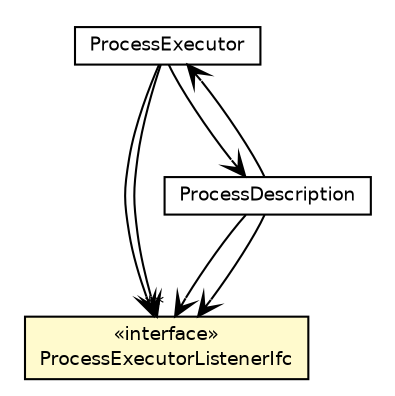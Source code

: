 #!/usr/local/bin/dot
#
# Class diagram 
# Generated by UMLGraph version 5.4 (http://www.umlgraph.org/)
#

digraph G {
	edge [fontname="Helvetica",fontsize=10,labelfontname="Helvetica",labelfontsize=10];
	node [fontname="Helvetica",fontsize=10,shape=plaintext];
	nodesep=0.25;
	ranksep=0.5;
	// jsl.modeling.elements.processview.description.ProcessExecutorListenerIfc
	c155874 [label=<<table title="jsl.modeling.elements.processview.description.ProcessExecutorListenerIfc" border="0" cellborder="1" cellspacing="0" cellpadding="2" port="p" bgcolor="lemonChiffon" href="./ProcessExecutorListenerIfc.html">
		<tr><td><table border="0" cellspacing="0" cellpadding="1">
<tr><td align="center" balign="center"> &#171;interface&#187; </td></tr>
<tr><td align="center" balign="center"> ProcessExecutorListenerIfc </td></tr>
		</table></td></tr>
		</table>>, URL="./ProcessExecutorListenerIfc.html", fontname="Helvetica", fontcolor="black", fontsize=9.0];
	// jsl.modeling.elements.processview.description.ProcessExecutor
	c155875 [label=<<table title="jsl.modeling.elements.processview.description.ProcessExecutor" border="0" cellborder="1" cellspacing="0" cellpadding="2" port="p" href="./ProcessExecutor.html">
		<tr><td><table border="0" cellspacing="0" cellpadding="1">
<tr><td align="center" balign="center"> ProcessExecutor </td></tr>
		</table></td></tr>
		</table>>, URL="./ProcessExecutor.html", fontname="Helvetica", fontcolor="black", fontsize=9.0];
	// jsl.modeling.elements.processview.description.ProcessDescription
	c155882 [label=<<table title="jsl.modeling.elements.processview.description.ProcessDescription" border="0" cellborder="1" cellspacing="0" cellpadding="2" port="p" href="./ProcessDescription.html">
		<tr><td><table border="0" cellspacing="0" cellpadding="1">
<tr><td align="center" balign="center"> ProcessDescription </td></tr>
		</table></td></tr>
		</table>>, URL="./ProcessDescription.html", fontname="Helvetica", fontcolor="black", fontsize=9.0];
	// jsl.modeling.elements.processview.description.ProcessExecutor NAVASSOC jsl.modeling.elements.processview.description.ProcessDescription
	c155875:p -> c155882:p [taillabel="", label="", headlabel="", fontname="Helvetica", fontcolor="black", fontsize=10.0, color="black", arrowhead=open];
	// jsl.modeling.elements.processview.description.ProcessExecutor NAVASSOC jsl.modeling.elements.processview.description.ProcessExecutorListenerIfc
	c155875:p -> c155874:p [taillabel="", label="", headlabel="*", fontname="Helvetica", fontcolor="black", fontsize=10.0, color="black", arrowhead=open];
	// jsl.modeling.elements.processview.description.ProcessExecutor NAVASSOC jsl.modeling.elements.processview.description.ProcessExecutorListenerIfc
	c155875:p -> c155874:p [taillabel="", label="", headlabel="*", fontname="Helvetica", fontcolor="black", fontsize=10.0, color="black", arrowhead=open];
	// jsl.modeling.elements.processview.description.ProcessDescription NAVASSOC jsl.modeling.elements.processview.description.ProcessExecutor
	c155882:p -> c155875:p [taillabel="", label="", headlabel="", fontname="Helvetica", fontcolor="black", fontsize=10.0, color="black", arrowhead=open];
	// jsl.modeling.elements.processview.description.ProcessDescription NAVASSOC jsl.modeling.elements.processview.description.ProcessExecutorListenerIfc
	c155882:p -> c155874:p [taillabel="", label="", headlabel="", fontname="Helvetica", fontcolor="black", fontsize=10.0, color="black", arrowhead=open];
	// jsl.modeling.elements.processview.description.ProcessDescription NAVASSOC jsl.modeling.elements.processview.description.ProcessExecutorListenerIfc
	c155882:p -> c155874:p [taillabel="", label="", headlabel="", fontname="Helvetica", fontcolor="black", fontsize=10.0, color="black", arrowhead=open];
}

